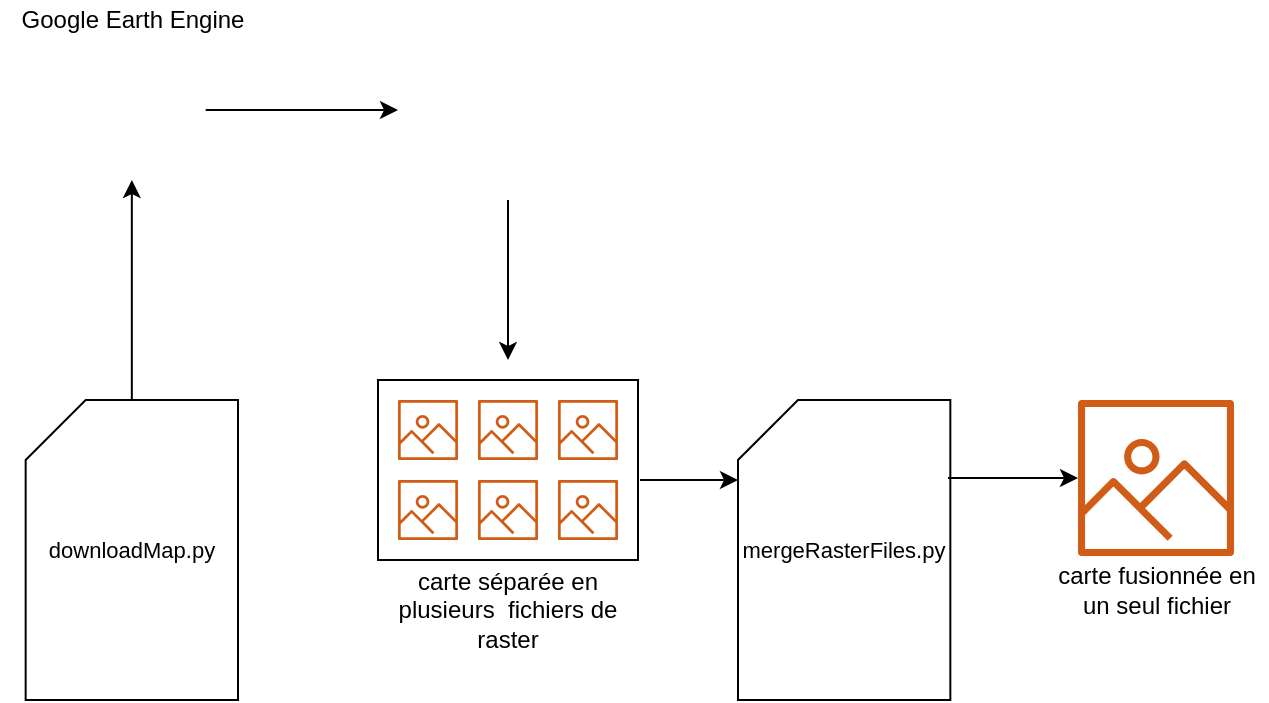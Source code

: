 <mxfile version="14.6.6" type="device"><diagram id="W_IKyreNRyTi7hSTWNtw" name="Page-1"><mxGraphModel dx="1185" dy="613" grid="1" gridSize="10" guides="1" tooltips="1" connect="1" arrows="1" fold="1" page="1" pageScale="1" pageWidth="827" pageHeight="1169" math="0" shadow="0"><root><mxCell id="0"/><mxCell id="1" parent="0"/><mxCell id="vBgE5_HA9xUSXA0kkkGn-15" value="" style="rounded=0;whiteSpace=wrap;html=1;" vertex="1" parent="1"><mxGeometry x="240" y="250" width="130" height="90" as="geometry"/></mxCell><mxCell id="vBgE5_HA9xUSXA0kkkGn-1" value="" style="shape=image;verticalLabelPosition=bottom;labelBackgroundColor=#ffffff;verticalAlign=top;aspect=fixed;imageAspect=0;image=https://earthengine.google.com/static/images/earth-engine-logo.png;" vertex="1" parent="1"><mxGeometry x="80" y="80" width="73.83" height="70" as="geometry"/></mxCell><mxCell id="vBgE5_HA9xUSXA0kkkGn-2" value="&lt;div style=&quot;font-size: 11px&quot;&gt;&lt;font style=&quot;font-size: 11px&quot;&gt;downloadMap.py&lt;/font&gt;&lt;/div&gt;" style="shape=card;whiteSpace=wrap;html=1;" vertex="1" parent="1"><mxGeometry x="63.83" y="260" width="106.17" height="150" as="geometry"/></mxCell><mxCell id="vBgE5_HA9xUSXA0kkkGn-3" value="" style="endArrow=classic;html=1;exitX=0.5;exitY=0;exitDx=0;exitDy=0;exitPerimeter=0;" edge="1" parent="1" source="vBgE5_HA9xUSXA0kkkGn-2" target="vBgE5_HA9xUSXA0kkkGn-1"><mxGeometry width="50" height="50" relative="1" as="geometry"><mxPoint x="390" y="370" as="sourcePoint"/><mxPoint x="440" y="320" as="targetPoint"/></mxGeometry></mxCell><mxCell id="vBgE5_HA9xUSXA0kkkGn-4" value="" style="shape=image;verticalLabelPosition=bottom;labelBackgroundColor=#ffffff;verticalAlign=top;aspect=fixed;imageAspect=0;image=https://cdn2.downdetector.com/static/uploads/logo/google_drive_logo_3963_15.png;" vertex="1" parent="1"><mxGeometry x="250" y="70" width="115.38" height="90" as="geometry"/></mxCell><mxCell id="vBgE5_HA9xUSXA0kkkGn-5" value="" style="endArrow=classic;html=1;exitX=1;exitY=0.5;exitDx=0;exitDy=0;" edge="1" parent="1" source="vBgE5_HA9xUSXA0kkkGn-1" target="vBgE5_HA9xUSXA0kkkGn-4"><mxGeometry width="50" height="50" relative="1" as="geometry"><mxPoint x="390" y="370" as="sourcePoint"/><mxPoint x="440" y="320" as="targetPoint"/></mxGeometry></mxCell><mxCell id="vBgE5_HA9xUSXA0kkkGn-6" value="Google Earth Engine" style="text;html=1;align=center;verticalAlign=middle;resizable=0;points=[];autosize=1;strokeColor=none;" vertex="1" parent="1"><mxGeometry x="51.91" y="60" width="130" height="20" as="geometry"/></mxCell><mxCell id="vBgE5_HA9xUSXA0kkkGn-7" value="" style="endArrow=classic;html=1;" edge="1" parent="1"><mxGeometry width="50" height="50" relative="1" as="geometry"><mxPoint x="305" y="160" as="sourcePoint"/><mxPoint x="305" y="240" as="targetPoint"/></mxGeometry></mxCell><mxCell id="vBgE5_HA9xUSXA0kkkGn-8" value="" style="outlineConnect=0;fontColor=#232F3E;gradientColor=none;fillColor=#D05C17;strokeColor=none;dashed=0;verticalLabelPosition=bottom;verticalAlign=top;align=center;html=1;fontSize=12;fontStyle=0;aspect=fixed;pointerEvents=1;shape=mxgraph.aws4.container_registry_image;" vertex="1" parent="1"><mxGeometry x="250" y="260" width="30" height="30" as="geometry"/></mxCell><mxCell id="vBgE5_HA9xUSXA0kkkGn-9" value="" style="outlineConnect=0;fontColor=#232F3E;gradientColor=none;fillColor=#D05C17;strokeColor=none;dashed=0;verticalLabelPosition=bottom;verticalAlign=top;align=center;html=1;fontSize=12;fontStyle=0;aspect=fixed;pointerEvents=1;shape=mxgraph.aws4.container_registry_image;" vertex="1" parent="1"><mxGeometry x="290" y="260" width="30" height="30" as="geometry"/></mxCell><mxCell id="vBgE5_HA9xUSXA0kkkGn-10" value="" style="outlineConnect=0;fontColor=#232F3E;gradientColor=none;fillColor=#D05C17;strokeColor=none;dashed=0;verticalLabelPosition=bottom;verticalAlign=top;align=center;html=1;fontSize=12;fontStyle=0;aspect=fixed;pointerEvents=1;shape=mxgraph.aws4.container_registry_image;" vertex="1" parent="1"><mxGeometry x="330" y="260" width="30" height="30" as="geometry"/></mxCell><mxCell id="vBgE5_HA9xUSXA0kkkGn-11" value="" style="outlineConnect=0;fontColor=#232F3E;gradientColor=none;fillColor=#D05C17;strokeColor=none;dashed=0;verticalLabelPosition=bottom;verticalAlign=top;align=center;html=1;fontSize=12;fontStyle=0;aspect=fixed;pointerEvents=1;shape=mxgraph.aws4.container_registry_image;" vertex="1" parent="1"><mxGeometry x="250" y="300" width="30" height="30" as="geometry"/></mxCell><mxCell id="vBgE5_HA9xUSXA0kkkGn-12" value="" style="outlineConnect=0;fontColor=#232F3E;gradientColor=none;fillColor=#D05C17;strokeColor=none;dashed=0;verticalLabelPosition=bottom;verticalAlign=top;align=center;html=1;fontSize=12;fontStyle=0;aspect=fixed;pointerEvents=1;shape=mxgraph.aws4.container_registry_image;" vertex="1" parent="1"><mxGeometry x="290" y="300" width="30" height="30" as="geometry"/></mxCell><mxCell id="vBgE5_HA9xUSXA0kkkGn-13" value="" style="outlineConnect=0;fontColor=#232F3E;gradientColor=none;fillColor=#D05C17;strokeColor=none;dashed=0;verticalLabelPosition=bottom;verticalAlign=top;align=center;html=1;fontSize=12;fontStyle=0;aspect=fixed;pointerEvents=1;shape=mxgraph.aws4.container_registry_image;" vertex="1" parent="1"><mxGeometry x="330" y="300" width="30" height="30" as="geometry"/></mxCell><mxCell id="vBgE5_HA9xUSXA0kkkGn-14" value="&lt;div style=&quot;font-size: 11px&quot;&gt;&lt;font style=&quot;font-size: 11px&quot;&gt;mergeRasterFiles.py&lt;/font&gt;&lt;/div&gt;" style="shape=card;whiteSpace=wrap;html=1;" vertex="1" parent="1"><mxGeometry x="420" y="260" width="106.17" height="150" as="geometry"/></mxCell><mxCell id="vBgE5_HA9xUSXA0kkkGn-16" value="" style="endArrow=classic;html=1;" edge="1" parent="1"><mxGeometry width="50" height="50" relative="1" as="geometry"><mxPoint x="371" y="300" as="sourcePoint"/><mxPoint x="420" y="300" as="targetPoint"/></mxGeometry></mxCell><mxCell id="vBgE5_HA9xUSXA0kkkGn-17" value="" style="outlineConnect=0;fontColor=#232F3E;gradientColor=none;fillColor=#D05C17;strokeColor=none;dashed=0;verticalLabelPosition=bottom;verticalAlign=top;align=center;html=1;fontSize=12;fontStyle=0;aspect=fixed;pointerEvents=1;shape=mxgraph.aws4.container_registry_image;" vertex="1" parent="1"><mxGeometry x="590" y="260" width="78" height="78" as="geometry"/></mxCell><mxCell id="vBgE5_HA9xUSXA0kkkGn-18" value="&lt;div&gt;carte fusionnée en &lt;br&gt;&lt;/div&gt;&lt;div&gt;un seul fichier&lt;/div&gt;" style="text;html=1;align=center;verticalAlign=middle;resizable=0;points=[];autosize=1;strokeColor=none;" vertex="1" parent="1"><mxGeometry x="574" y="340" width="110" height="30" as="geometry"/></mxCell><mxCell id="vBgE5_HA9xUSXA0kkkGn-19" value="" style="endArrow=classic;html=1;" edge="1" parent="1" target="vBgE5_HA9xUSXA0kkkGn-17"><mxGeometry width="50" height="50" relative="1" as="geometry"><mxPoint x="525" y="299" as="sourcePoint"/><mxPoint x="576.17" y="260" as="targetPoint"/></mxGeometry></mxCell><mxCell id="vBgE5_HA9xUSXA0kkkGn-20" value="carte séparée en plusieurs&amp;nbsp; fichiers de raster" style="text;html=1;strokeColor=none;fillColor=none;align=center;verticalAlign=middle;whiteSpace=wrap;rounded=0;" vertex="1" parent="1"><mxGeometry x="240" y="350" width="130" height="30" as="geometry"/></mxCell></root></mxGraphModel></diagram></mxfile>